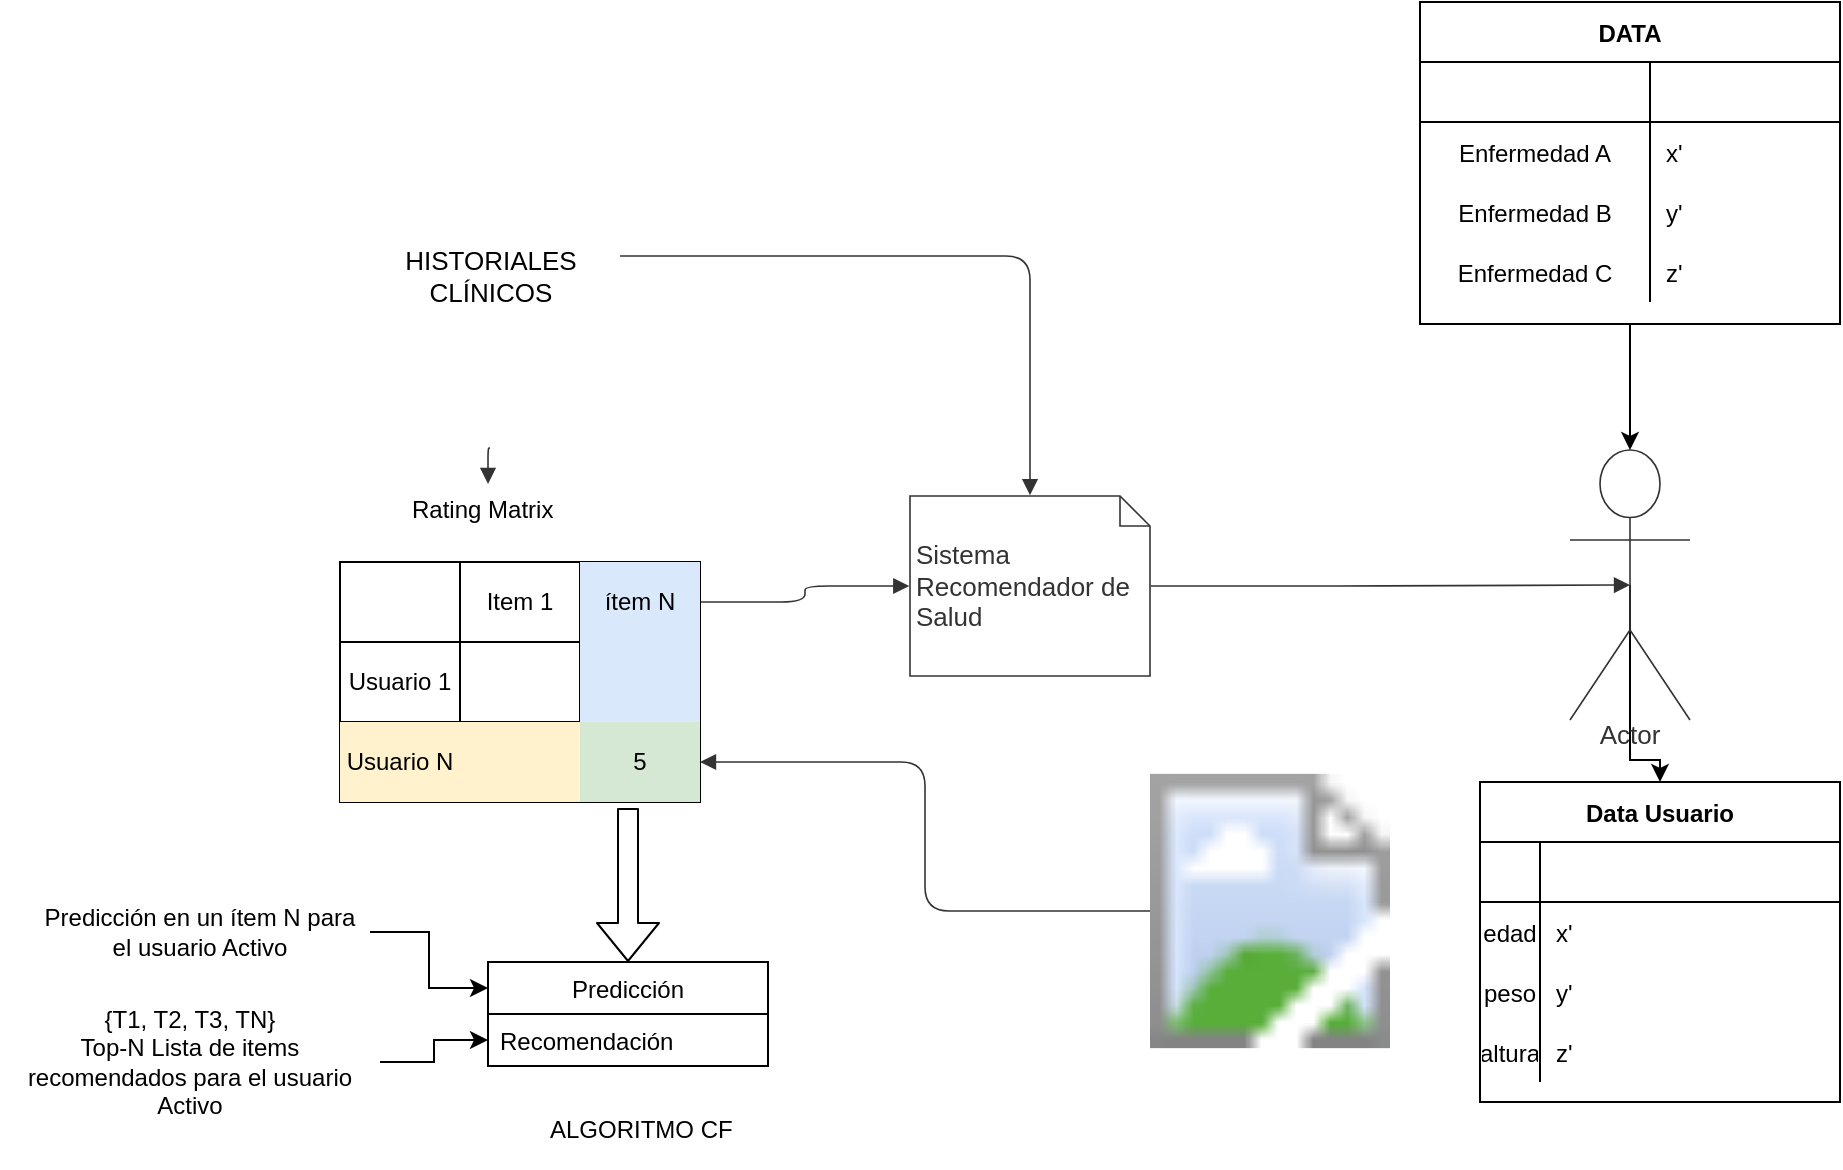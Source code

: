 <mxfile version="14.5.1" type="device"><diagram id="U4hy6r9vfUuxTeZ4ako9" name="Página-1"><mxGraphModel dx="1422" dy="781" grid="1" gridSize="10" guides="1" tooltips="1" connect="1" arrows="1" fold="1" page="1" pageScale="1" pageWidth="827" pageHeight="1169" math="0" shadow="0"><root><mxCell id="0"/><mxCell id="1" parent="0"/><UserObject label="" lucidchartObjectId="E54sH092.A5K" id="ohJqIeUN4GN5bzuwBRVk-1"><mxCell style="html=1;overflow=block;blockSpacing=1;whiteSpace=wrap;shape=image;whiteSpace=wrap;fontSize=13;spacing=0;strokeColor=none;strokeOpacity=100;strokeWidth=0;image=https://images.lucid.app/images/c5e55bc1-a80e-477a-aac2-b8c91ff5748e/content;" vertex="1" parent="1"><mxGeometry x="675" y="469" width="120" height="231" as="geometry"/></mxCell></UserObject><UserObject label="Sistema Recomendador de Salud" lucidchartObjectId="zcw944aeZsXi" id="ohJqIeUN4GN5bzuwBRVk-2"><mxCell style="html=1;overflow=block;blockSpacing=1;whiteSpace=wrap;shape=note;size=15;whiteSpace=wrap;fontSize=13;fontColor=#333333;align=center;align=left;spacing=3.8;strokeColor=#333333;strokeOpacity=100;fillOpacity=100;rounded=1;absoluteArcSize=1;arcSize=12;fillColor=#ffffff;strokeWidth=0.8;" vertex="1" parent="1"><mxGeometry x="555" y="377" width="120" height="90" as="geometry"/></mxCell></UserObject><mxCell id="ohJqIeUN4GN5bzuwBRVk-79" style="edgeStyle=orthogonalEdgeStyle;rounded=0;orthogonalLoop=1;jettySize=auto;html=1;exitX=0.5;exitY=0.5;exitDx=0;exitDy=0;exitPerimeter=0;" edge="1" parent="1" source="ohJqIeUN4GN5bzuwBRVk-3" target="ohJqIeUN4GN5bzuwBRVk-66"><mxGeometry relative="1" as="geometry"/></mxCell><UserObject label="Actor" lucidchartObjectId="Tcw9jFoPb_wv" id="ohJqIeUN4GN5bzuwBRVk-3"><mxCell style="html=1;overflow=block;blockSpacing=1;whiteSpace=wrap;shape=umlActor;labelPosition=center;verticalLabelPosition=bottom;verticalAlign=top;whiteSpace=nowrap;whiteSpace=wrap;fontSize=13;fontColor=#333333;align=center;spacing=0;strokeColor=#333333;strokeOpacity=100;fillOpacity=100;rounded=1;absoluteArcSize=1;arcSize=12;fillColor=#ffffff;strokeWidth=0.8;" vertex="1" parent="1"><mxGeometry x="885" y="354" width="60" height="135" as="geometry"/></mxCell></UserObject><UserObject label="" lucidchartObjectId="5cw9r9r~cWkX" id="ohJqIeUN4GN5bzuwBRVk-4"><mxCell style="html=1;jettySize=18;whiteSpace=wrap;fontSize=13;strokeColor=#333333;strokeOpacity=100;strokeWidth=0.8;rounded=1;arcSize=24;edgeStyle=orthogonalEdgeStyle;startArrow=none;;endArrow=block;endFill=1;;exitX=1.003;exitY=0.5;exitPerimeter=0;entryX=0.5;entryY=0.5;entryPerimeter=0;" edge="1" parent="1" source="ohJqIeUN4GN5bzuwBRVk-2" target="ohJqIeUN4GN5bzuwBRVk-3"><mxGeometry width="100" height="100" relative="1" as="geometry"><Array as="points"/></mxGeometry></mxCell></UserObject><UserObject label="" lucidchartObjectId="PGx9VsQZuX5w" id="ohJqIeUN4GN5bzuwBRVk-22"><mxCell style="html=1;jettySize=18;whiteSpace=wrap;fontSize=13;strokeColor=#333333;strokeOpacity=100;strokeWidth=0.8;rounded=1;arcSize=24;edgeStyle=orthogonalEdgeStyle;startArrow=none;;endArrow=block;endFill=1;;exitX=0.989;exitY=0.445;exitPerimeter=0;entryX=0.5;entryY=-0.004;entryPerimeter=0;exitDx=0;exitDy=0;" edge="1" parent="1" source="ohJqIeUN4GN5bzuwBRVk-26" target="ohJqIeUN4GN5bzuwBRVk-2"><mxGeometry width="100" height="100" relative="1" as="geometry"><Array as="points"/><mxPoint x="474.36" y="245" as="sourcePoint"/></mxGeometry></mxCell></UserObject><UserObject label="" lucidchartObjectId="gIx9faVS_f62" id="ohJqIeUN4GN5bzuwBRVk-23"><mxCell style="html=1;jettySize=18;whiteSpace=wrap;fontSize=13;strokeColor=#333333;strokeOpacity=100;strokeWidth=0.8;rounded=1;arcSize=24;edgeStyle=orthogonalEdgeStyle;startArrow=none;;endArrow=block;endFill=1;;exitX=0.5;exitY=1;entryX=0.489;entryY=0.025;entryDx=0;entryDy=0;entryPerimeter=0;exitDx=0;exitDy=0;" edge="1" parent="1" source="ohJqIeUN4GN5bzuwBRVk-26" target="ohJqIeUN4GN5bzuwBRVk-43"><mxGeometry width="100" height="100" relative="1" as="geometry"><Array as="points"/><mxPoint x="330" y="345" as="targetPoint"/><mxPoint x="414" y="290.36" as="sourcePoint"/></mxGeometry></mxCell></UserObject><UserObject label="" lucidchartObjectId="rIx9KiOETGno" id="ohJqIeUN4GN5bzuwBRVk-24"><mxCell style="html=1;jettySize=18;whiteSpace=wrap;fontSize=13;strokeColor=#333333;strokeOpacity=100;strokeWidth=0.8;rounded=1;arcSize=24;edgeStyle=orthogonalEdgeStyle;startArrow=none;;endArrow=block;endFill=1;;entryX=-0.003;entryY=0.5;entryPerimeter=0;exitX=1;exitY=0.5;exitDx=0;exitDy=0;" edge="1" parent="1" target="ohJqIeUN4GN5bzuwBRVk-2" source="ohJqIeUN4GN5bzuwBRVk-29"><mxGeometry width="100" height="100" relative="1" as="geometry"><Array as="points"/><mxPoint x="430" y="422" as="sourcePoint"/></mxGeometry></mxCell></UserObject><UserObject label="" lucidchartObjectId="xJx9P6LyrNmV" id="ohJqIeUN4GN5bzuwBRVk-25"><mxCell style="html=1;jettySize=18;whiteSpace=wrap;fontSize=13;strokeColor=#333333;strokeOpacity=100;strokeWidth=0.8;rounded=1;arcSize=24;edgeStyle=orthogonalEdgeStyle;startArrow=none;;endArrow=block;endFill=1;;exitX=0;exitY=0.5;exitDx=0;exitDy=0;" edge="1" parent="1" source="ohJqIeUN4GN5bzuwBRVk-1" target="ohJqIeUN4GN5bzuwBRVk-37"><mxGeometry width="100" height="100" relative="1" as="geometry"><Array as="points"/><mxPoint x="644" y="597" as="sourcePoint"/><mxPoint x="350" y="580" as="targetPoint"/></mxGeometry></mxCell></UserObject><UserObject label="HISTORIALES&lt;br&gt;CLÍNICOS" lucidchartObjectId="474s2rIItlYC" id="ohJqIeUN4GN5bzuwBRVk-26"><mxCell style="html=1;overflow=block;blockSpacing=1;whiteSpace=wrap;shape=image;whiteSpace=wrap;fontSize=13;spacing=0;strokeColor=none;strokeOpacity=100;strokeWidth=0;image=https://images.lucid.app/images/6cbf0d53-ce0d-482c-adc7-3ac1ee875623/content;imageAspect=0;" vertex="1" parent="1"><mxGeometry x="278.5" y="180" width="133" height="173" as="geometry"/></mxCell></UserObject><mxCell id="ohJqIeUN4GN5bzuwBRVk-28" value="" style="shape=table;html=1;whiteSpace=wrap;startSize=0;container=1;collapsible=0;childLayout=tableLayout;" vertex="1" parent="1"><mxGeometry x="270" y="410" width="180" height="120" as="geometry"/></mxCell><mxCell id="ohJqIeUN4GN5bzuwBRVk-29" value="" style="shape=partialRectangle;html=1;whiteSpace=wrap;collapsible=0;dropTarget=0;pointerEvents=0;fillColor=none;top=0;left=0;bottom=0;right=0;points=[[0,0.5],[1,0.5]];portConstraint=eastwest;" vertex="1" parent="ohJqIeUN4GN5bzuwBRVk-28"><mxGeometry width="180" height="40" as="geometry"/></mxCell><mxCell id="ohJqIeUN4GN5bzuwBRVk-30" value="" style="shape=partialRectangle;html=1;whiteSpace=wrap;connectable=0;fillColor=none;top=0;left=0;bottom=0;right=0;overflow=hidden;" vertex="1" parent="ohJqIeUN4GN5bzuwBRVk-29"><mxGeometry width="60" height="40" as="geometry"/></mxCell><mxCell id="ohJqIeUN4GN5bzuwBRVk-31" value="Item 1" style="shape=partialRectangle;html=1;whiteSpace=wrap;connectable=0;fillColor=none;top=0;left=0;bottom=0;right=0;overflow=hidden;" vertex="1" parent="ohJqIeUN4GN5bzuwBRVk-29"><mxGeometry x="60" width="60" height="40" as="geometry"/></mxCell><mxCell id="ohJqIeUN4GN5bzuwBRVk-32" value="ítem N" style="shape=partialRectangle;html=1;whiteSpace=wrap;connectable=0;fillColor=#dae8fc;top=0;left=0;bottom=0;right=0;overflow=hidden;strokeColor=#6c8ebf;" vertex="1" parent="ohJqIeUN4GN5bzuwBRVk-29"><mxGeometry x="120" width="60" height="40" as="geometry"/></mxCell><mxCell id="ohJqIeUN4GN5bzuwBRVk-33" value="" style="shape=partialRectangle;html=1;whiteSpace=wrap;collapsible=0;dropTarget=0;pointerEvents=0;fillColor=none;top=0;left=0;bottom=0;right=0;points=[[0,0.5],[1,0.5]];portConstraint=eastwest;" vertex="1" parent="ohJqIeUN4GN5bzuwBRVk-28"><mxGeometry y="40" width="180" height="40" as="geometry"/></mxCell><mxCell id="ohJqIeUN4GN5bzuwBRVk-34" value="Usuario 1" style="shape=partialRectangle;html=1;whiteSpace=wrap;connectable=0;fillColor=none;top=0;left=0;bottom=0;right=0;overflow=hidden;" vertex="1" parent="ohJqIeUN4GN5bzuwBRVk-33"><mxGeometry width="60" height="40" as="geometry"/></mxCell><mxCell id="ohJqIeUN4GN5bzuwBRVk-35" value="" style="shape=partialRectangle;html=1;whiteSpace=wrap;connectable=0;fillColor=none;top=0;left=0;bottom=0;right=0;overflow=hidden;" vertex="1" parent="ohJqIeUN4GN5bzuwBRVk-33"><mxGeometry x="60" width="60" height="40" as="geometry"/></mxCell><mxCell id="ohJqIeUN4GN5bzuwBRVk-36" value="" style="shape=partialRectangle;html=1;whiteSpace=wrap;connectable=0;fillColor=#dae8fc;top=0;left=0;bottom=0;right=0;overflow=hidden;strokeColor=#6c8ebf;" vertex="1" parent="ohJqIeUN4GN5bzuwBRVk-33"><mxGeometry x="120" width="60" height="40" as="geometry"/></mxCell><mxCell id="ohJqIeUN4GN5bzuwBRVk-37" value="" style="shape=partialRectangle;html=1;whiteSpace=wrap;collapsible=0;dropTarget=0;pointerEvents=0;fillColor=none;top=0;left=0;bottom=0;right=0;points=[[0,0.5],[1,0.5]];portConstraint=eastwest;" vertex="1" parent="ohJqIeUN4GN5bzuwBRVk-28"><mxGeometry y="80" width="180" height="40" as="geometry"/></mxCell><mxCell id="ohJqIeUN4GN5bzuwBRVk-38" value="Usuario N" style="shape=partialRectangle;html=1;whiteSpace=wrap;connectable=0;fillColor=#fff2cc;top=0;left=0;bottom=0;right=0;overflow=hidden;strokeColor=#d6b656;" vertex="1" parent="ohJqIeUN4GN5bzuwBRVk-37"><mxGeometry width="60" height="40" as="geometry"/></mxCell><mxCell id="ohJqIeUN4GN5bzuwBRVk-39" value="" style="shape=partialRectangle;html=1;whiteSpace=wrap;connectable=0;fillColor=#fff2cc;top=0;left=0;bottom=0;right=0;overflow=hidden;strokeColor=#d6b656;" vertex="1" parent="ohJqIeUN4GN5bzuwBRVk-37"><mxGeometry x="60" width="60" height="40" as="geometry"/></mxCell><mxCell id="ohJqIeUN4GN5bzuwBRVk-40" value="5 " style="shape=partialRectangle;html=1;whiteSpace=wrap;connectable=0;fillColor=#d5e8d4;top=0;left=0;bottom=0;right=0;overflow=hidden;strokeColor=#82b366;" vertex="1" parent="ohJqIeUN4GN5bzuwBRVk-37"><mxGeometry x="120" width="60" height="40" as="geometry"/></mxCell><mxCell id="ohJqIeUN4GN5bzuwBRVk-41" value="Predicción " style="swimlane;fontStyle=0;childLayout=stackLayout;horizontal=1;startSize=26;fillColor=none;horizontalStack=0;resizeParent=1;resizeParentMax=0;resizeLast=0;collapsible=1;marginBottom=0;" vertex="1" parent="1"><mxGeometry x="344" y="610" width="140" height="52" as="geometry"/></mxCell><mxCell id="ohJqIeUN4GN5bzuwBRVk-42" value="Recomendación" style="text;strokeColor=none;fillColor=none;align=left;verticalAlign=top;spacingLeft=4;spacingRight=4;overflow=hidden;rotatable=0;points=[[0,0.5],[1,0.5]];portConstraint=eastwest;" vertex="1" parent="ohJqIeUN4GN5bzuwBRVk-41"><mxGeometry y="26" width="140" height="26" as="geometry"/></mxCell><mxCell id="ohJqIeUN4GN5bzuwBRVk-43" value="Rating Matrix" style="text;strokeColor=none;fillColor=none;align=left;verticalAlign=top;spacingLeft=4;spacingRight=4;overflow=hidden;rotatable=0;points=[[0,0.5],[1,0.5]];portConstraint=eastwest;" vertex="1" parent="1"><mxGeometry x="300" y="370" width="90" height="40" as="geometry"/></mxCell><mxCell id="ohJqIeUN4GN5bzuwBRVk-45" value="" style="shape=flexArrow;endArrow=classic;html=1;exitX=0.8;exitY=1.075;exitDx=0;exitDy=0;exitPerimeter=0;" edge="1" parent="1" source="ohJqIeUN4GN5bzuwBRVk-37" target="ohJqIeUN4GN5bzuwBRVk-41"><mxGeometry width="50" height="50" relative="1" as="geometry"><mxPoint x="410" y="540" as="sourcePoint"/><mxPoint x="130" y="590" as="targetPoint"/></mxGeometry></mxCell><mxCell id="ohJqIeUN4GN5bzuwBRVk-46" value="ALGORITMO CF " style="text;strokeColor=none;fillColor=none;align=left;verticalAlign=top;spacingLeft=4;spacingRight=4;overflow=hidden;rotatable=0;points=[[0,0.5],[1,0.5]];portConstraint=eastwest;" vertex="1" parent="1"><mxGeometry x="369" y="680" width="111" height="30" as="geometry"/></mxCell><mxCell id="ohJqIeUN4GN5bzuwBRVk-51" style="edgeStyle=orthogonalEdgeStyle;rounded=0;orthogonalLoop=1;jettySize=auto;html=1;entryX=0;entryY=0.25;entryDx=0;entryDy=0;" edge="1" parent="1" source="ohJqIeUN4GN5bzuwBRVk-48" target="ohJqIeUN4GN5bzuwBRVk-41"><mxGeometry relative="1" as="geometry"/></mxCell><mxCell id="ohJqIeUN4GN5bzuwBRVk-48" value="Predicción en un ítem N para el usuario Activo" style="text;html=1;strokeColor=none;fillColor=none;align=center;verticalAlign=middle;whiteSpace=wrap;rounded=0;" vertex="1" parent="1"><mxGeometry x="115" y="585" width="170" height="20" as="geometry"/></mxCell><mxCell id="ohJqIeUN4GN5bzuwBRVk-50" style="edgeStyle=orthogonalEdgeStyle;rounded=0;orthogonalLoop=1;jettySize=auto;html=1;entryX=0;entryY=0.5;entryDx=0;entryDy=0;" edge="1" parent="1" source="ohJqIeUN4GN5bzuwBRVk-49" target="ohJqIeUN4GN5bzuwBRVk-42"><mxGeometry relative="1" as="geometry"/></mxCell><mxCell id="ohJqIeUN4GN5bzuwBRVk-49" value="{T1, T2, T3, TN}&lt;br&gt;Top-N Lista de items recomendados para el usuario Activo" style="text;html=1;strokeColor=none;fillColor=none;align=center;verticalAlign=middle;whiteSpace=wrap;rounded=0;" vertex="1" parent="1"><mxGeometry x="100" y="630" width="190" height="60" as="geometry"/></mxCell><mxCell id="ohJqIeUN4GN5bzuwBRVk-66" value="Data Usuario" style="shape=table;startSize=30;container=1;collapsible=1;childLayout=tableLayout;fixedRows=1;rowLines=0;fontStyle=1;align=center;resizeLast=1;" vertex="1" parent="1"><mxGeometry x="840" y="520" width="180" height="160" as="geometry"/></mxCell><mxCell id="ohJqIeUN4GN5bzuwBRVk-67" value="" style="shape=partialRectangle;collapsible=0;dropTarget=0;pointerEvents=0;fillColor=none;top=0;left=0;bottom=1;right=0;points=[[0,0.5],[1,0.5]];portConstraint=eastwest;" vertex="1" parent="ohJqIeUN4GN5bzuwBRVk-66"><mxGeometry y="30" width="180" height="30" as="geometry"/></mxCell><mxCell id="ohJqIeUN4GN5bzuwBRVk-68" value="" style="shape=partialRectangle;connectable=0;fillColor=none;top=0;left=0;bottom=0;right=0;fontStyle=1;overflow=hidden;" vertex="1" parent="ohJqIeUN4GN5bzuwBRVk-67"><mxGeometry width="30" height="30" as="geometry"/></mxCell><mxCell id="ohJqIeUN4GN5bzuwBRVk-69" value="" style="shape=partialRectangle;connectable=0;fillColor=none;top=0;left=0;bottom=0;right=0;align=left;spacingLeft=6;fontStyle=5;overflow=hidden;" vertex="1" parent="ohJqIeUN4GN5bzuwBRVk-67"><mxGeometry x="30" width="150" height="30" as="geometry"/></mxCell><mxCell id="ohJqIeUN4GN5bzuwBRVk-70" value="" style="shape=partialRectangle;collapsible=0;dropTarget=0;pointerEvents=0;fillColor=none;top=0;left=0;bottom=0;right=0;points=[[0,0.5],[1,0.5]];portConstraint=eastwest;" vertex="1" parent="ohJqIeUN4GN5bzuwBRVk-66"><mxGeometry y="60" width="180" height="30" as="geometry"/></mxCell><mxCell id="ohJqIeUN4GN5bzuwBRVk-71" value="edad" style="shape=partialRectangle;connectable=0;fillColor=none;top=0;left=0;bottom=0;right=0;editable=1;overflow=hidden;" vertex="1" parent="ohJqIeUN4GN5bzuwBRVk-70"><mxGeometry width="30" height="30" as="geometry"/></mxCell><mxCell id="ohJqIeUN4GN5bzuwBRVk-72" value="x'" style="shape=partialRectangle;connectable=0;fillColor=none;top=0;left=0;bottom=0;right=0;align=left;spacingLeft=6;overflow=hidden;" vertex="1" parent="ohJqIeUN4GN5bzuwBRVk-70"><mxGeometry x="30" width="150" height="30" as="geometry"/></mxCell><mxCell id="ohJqIeUN4GN5bzuwBRVk-73" value="" style="shape=partialRectangle;collapsible=0;dropTarget=0;pointerEvents=0;fillColor=none;top=0;left=0;bottom=0;right=0;points=[[0,0.5],[1,0.5]];portConstraint=eastwest;" vertex="1" parent="ohJqIeUN4GN5bzuwBRVk-66"><mxGeometry y="90" width="180" height="30" as="geometry"/></mxCell><mxCell id="ohJqIeUN4GN5bzuwBRVk-74" value="peso" style="shape=partialRectangle;connectable=0;fillColor=none;top=0;left=0;bottom=0;right=0;editable=1;overflow=hidden;" vertex="1" parent="ohJqIeUN4GN5bzuwBRVk-73"><mxGeometry width="30" height="30" as="geometry"/></mxCell><mxCell id="ohJqIeUN4GN5bzuwBRVk-75" value="y'" style="shape=partialRectangle;connectable=0;fillColor=none;top=0;left=0;bottom=0;right=0;align=left;spacingLeft=6;overflow=hidden;" vertex="1" parent="ohJqIeUN4GN5bzuwBRVk-73"><mxGeometry x="30" width="150" height="30" as="geometry"/></mxCell><mxCell id="ohJqIeUN4GN5bzuwBRVk-76" value="" style="shape=partialRectangle;collapsible=0;dropTarget=0;pointerEvents=0;fillColor=none;top=0;left=0;bottom=0;right=0;points=[[0,0.5],[1,0.5]];portConstraint=eastwest;" vertex="1" parent="ohJqIeUN4GN5bzuwBRVk-66"><mxGeometry y="120" width="180" height="30" as="geometry"/></mxCell><mxCell id="ohJqIeUN4GN5bzuwBRVk-77" value="altura" style="shape=partialRectangle;connectable=0;fillColor=none;top=0;left=0;bottom=0;right=0;editable=1;overflow=hidden;" vertex="1" parent="ohJqIeUN4GN5bzuwBRVk-76"><mxGeometry width="30" height="30" as="geometry"/></mxCell><mxCell id="ohJqIeUN4GN5bzuwBRVk-78" value="z'" style="shape=partialRectangle;connectable=0;fillColor=none;top=0;left=0;bottom=0;right=0;align=left;spacingLeft=6;overflow=hidden;" vertex="1" parent="ohJqIeUN4GN5bzuwBRVk-76"><mxGeometry x="30" width="150" height="30" as="geometry"/></mxCell><mxCell id="ohJqIeUN4GN5bzuwBRVk-93" style="edgeStyle=orthogonalEdgeStyle;rounded=0;orthogonalLoop=1;jettySize=auto;html=1;entryX=0.5;entryY=0;entryDx=0;entryDy=0;entryPerimeter=0;" edge="1" parent="1" source="ohJqIeUN4GN5bzuwBRVk-80" target="ohJqIeUN4GN5bzuwBRVk-3"><mxGeometry relative="1" as="geometry"/></mxCell><mxCell id="ohJqIeUN4GN5bzuwBRVk-80" value="DATA" style="shape=table;startSize=30;container=1;collapsible=1;childLayout=tableLayout;fixedRows=1;rowLines=0;fontStyle=1;align=center;resizeLast=1;" vertex="1" parent="1"><mxGeometry x="810" y="130" width="210" height="161" as="geometry"/></mxCell><mxCell id="ohJqIeUN4GN5bzuwBRVk-81" value="" style="shape=partialRectangle;collapsible=0;dropTarget=0;pointerEvents=0;fillColor=none;top=0;left=0;bottom=1;right=0;points=[[0,0.5],[1,0.5]];portConstraint=eastwest;" vertex="1" parent="ohJqIeUN4GN5bzuwBRVk-80"><mxGeometry y="30" width="210" height="30" as="geometry"/></mxCell><mxCell id="ohJqIeUN4GN5bzuwBRVk-82" value="" style="shape=partialRectangle;connectable=0;fillColor=none;top=0;left=0;bottom=0;right=0;fontStyle=1;overflow=hidden;" vertex="1" parent="ohJqIeUN4GN5bzuwBRVk-81"><mxGeometry width="115" height="30" as="geometry"/></mxCell><mxCell id="ohJqIeUN4GN5bzuwBRVk-83" value="" style="shape=partialRectangle;connectable=0;fillColor=none;top=0;left=0;bottom=0;right=0;align=left;spacingLeft=6;fontStyle=5;overflow=hidden;" vertex="1" parent="ohJqIeUN4GN5bzuwBRVk-81"><mxGeometry x="115" width="95" height="30" as="geometry"/></mxCell><mxCell id="ohJqIeUN4GN5bzuwBRVk-84" value="" style="shape=partialRectangle;collapsible=0;dropTarget=0;pointerEvents=0;fillColor=none;top=0;left=0;bottom=0;right=0;points=[[0,0.5],[1,0.5]];portConstraint=eastwest;" vertex="1" parent="ohJqIeUN4GN5bzuwBRVk-80"><mxGeometry y="60" width="210" height="30" as="geometry"/></mxCell><mxCell id="ohJqIeUN4GN5bzuwBRVk-85" value="Enfermedad A" style="shape=partialRectangle;connectable=0;fillColor=none;top=0;left=0;bottom=0;right=0;editable=1;overflow=hidden;" vertex="1" parent="ohJqIeUN4GN5bzuwBRVk-84"><mxGeometry width="115" height="30" as="geometry"/></mxCell><mxCell id="ohJqIeUN4GN5bzuwBRVk-86" value="x'" style="shape=partialRectangle;connectable=0;fillColor=none;top=0;left=0;bottom=0;right=0;align=left;spacingLeft=6;overflow=hidden;" vertex="1" parent="ohJqIeUN4GN5bzuwBRVk-84"><mxGeometry x="115" width="95" height="30" as="geometry"/></mxCell><mxCell id="ohJqIeUN4GN5bzuwBRVk-87" value="" style="shape=partialRectangle;collapsible=0;dropTarget=0;pointerEvents=0;fillColor=none;top=0;left=0;bottom=0;right=0;points=[[0,0.5],[1,0.5]];portConstraint=eastwest;" vertex="1" parent="ohJqIeUN4GN5bzuwBRVk-80"><mxGeometry y="90" width="210" height="30" as="geometry"/></mxCell><mxCell id="ohJqIeUN4GN5bzuwBRVk-88" value="Enfermedad B" style="shape=partialRectangle;connectable=0;fillColor=none;top=0;left=0;bottom=0;right=0;editable=1;overflow=hidden;" vertex="1" parent="ohJqIeUN4GN5bzuwBRVk-87"><mxGeometry width="115" height="30" as="geometry"/></mxCell><mxCell id="ohJqIeUN4GN5bzuwBRVk-89" value="y'" style="shape=partialRectangle;connectable=0;fillColor=none;top=0;left=0;bottom=0;right=0;align=left;spacingLeft=6;overflow=hidden;" vertex="1" parent="ohJqIeUN4GN5bzuwBRVk-87"><mxGeometry x="115" width="95" height="30" as="geometry"/></mxCell><mxCell id="ohJqIeUN4GN5bzuwBRVk-90" value="" style="shape=partialRectangle;collapsible=0;dropTarget=0;pointerEvents=0;fillColor=none;top=0;left=0;bottom=0;right=0;points=[[0,0.5],[1,0.5]];portConstraint=eastwest;" vertex="1" parent="ohJqIeUN4GN5bzuwBRVk-80"><mxGeometry y="120" width="210" height="30" as="geometry"/></mxCell><mxCell id="ohJqIeUN4GN5bzuwBRVk-91" value="Enfermedad C" style="shape=partialRectangle;connectable=0;fillColor=none;top=0;left=0;bottom=0;right=0;editable=1;overflow=hidden;" vertex="1" parent="ohJqIeUN4GN5bzuwBRVk-90"><mxGeometry width="115" height="30" as="geometry"/></mxCell><mxCell id="ohJqIeUN4GN5bzuwBRVk-92" value="z'" style="shape=partialRectangle;connectable=0;fillColor=none;top=0;left=0;bottom=0;right=0;align=left;spacingLeft=6;overflow=hidden;" vertex="1" parent="ohJqIeUN4GN5bzuwBRVk-90"><mxGeometry x="115" width="95" height="30" as="geometry"/></mxCell></root></mxGraphModel></diagram></mxfile>